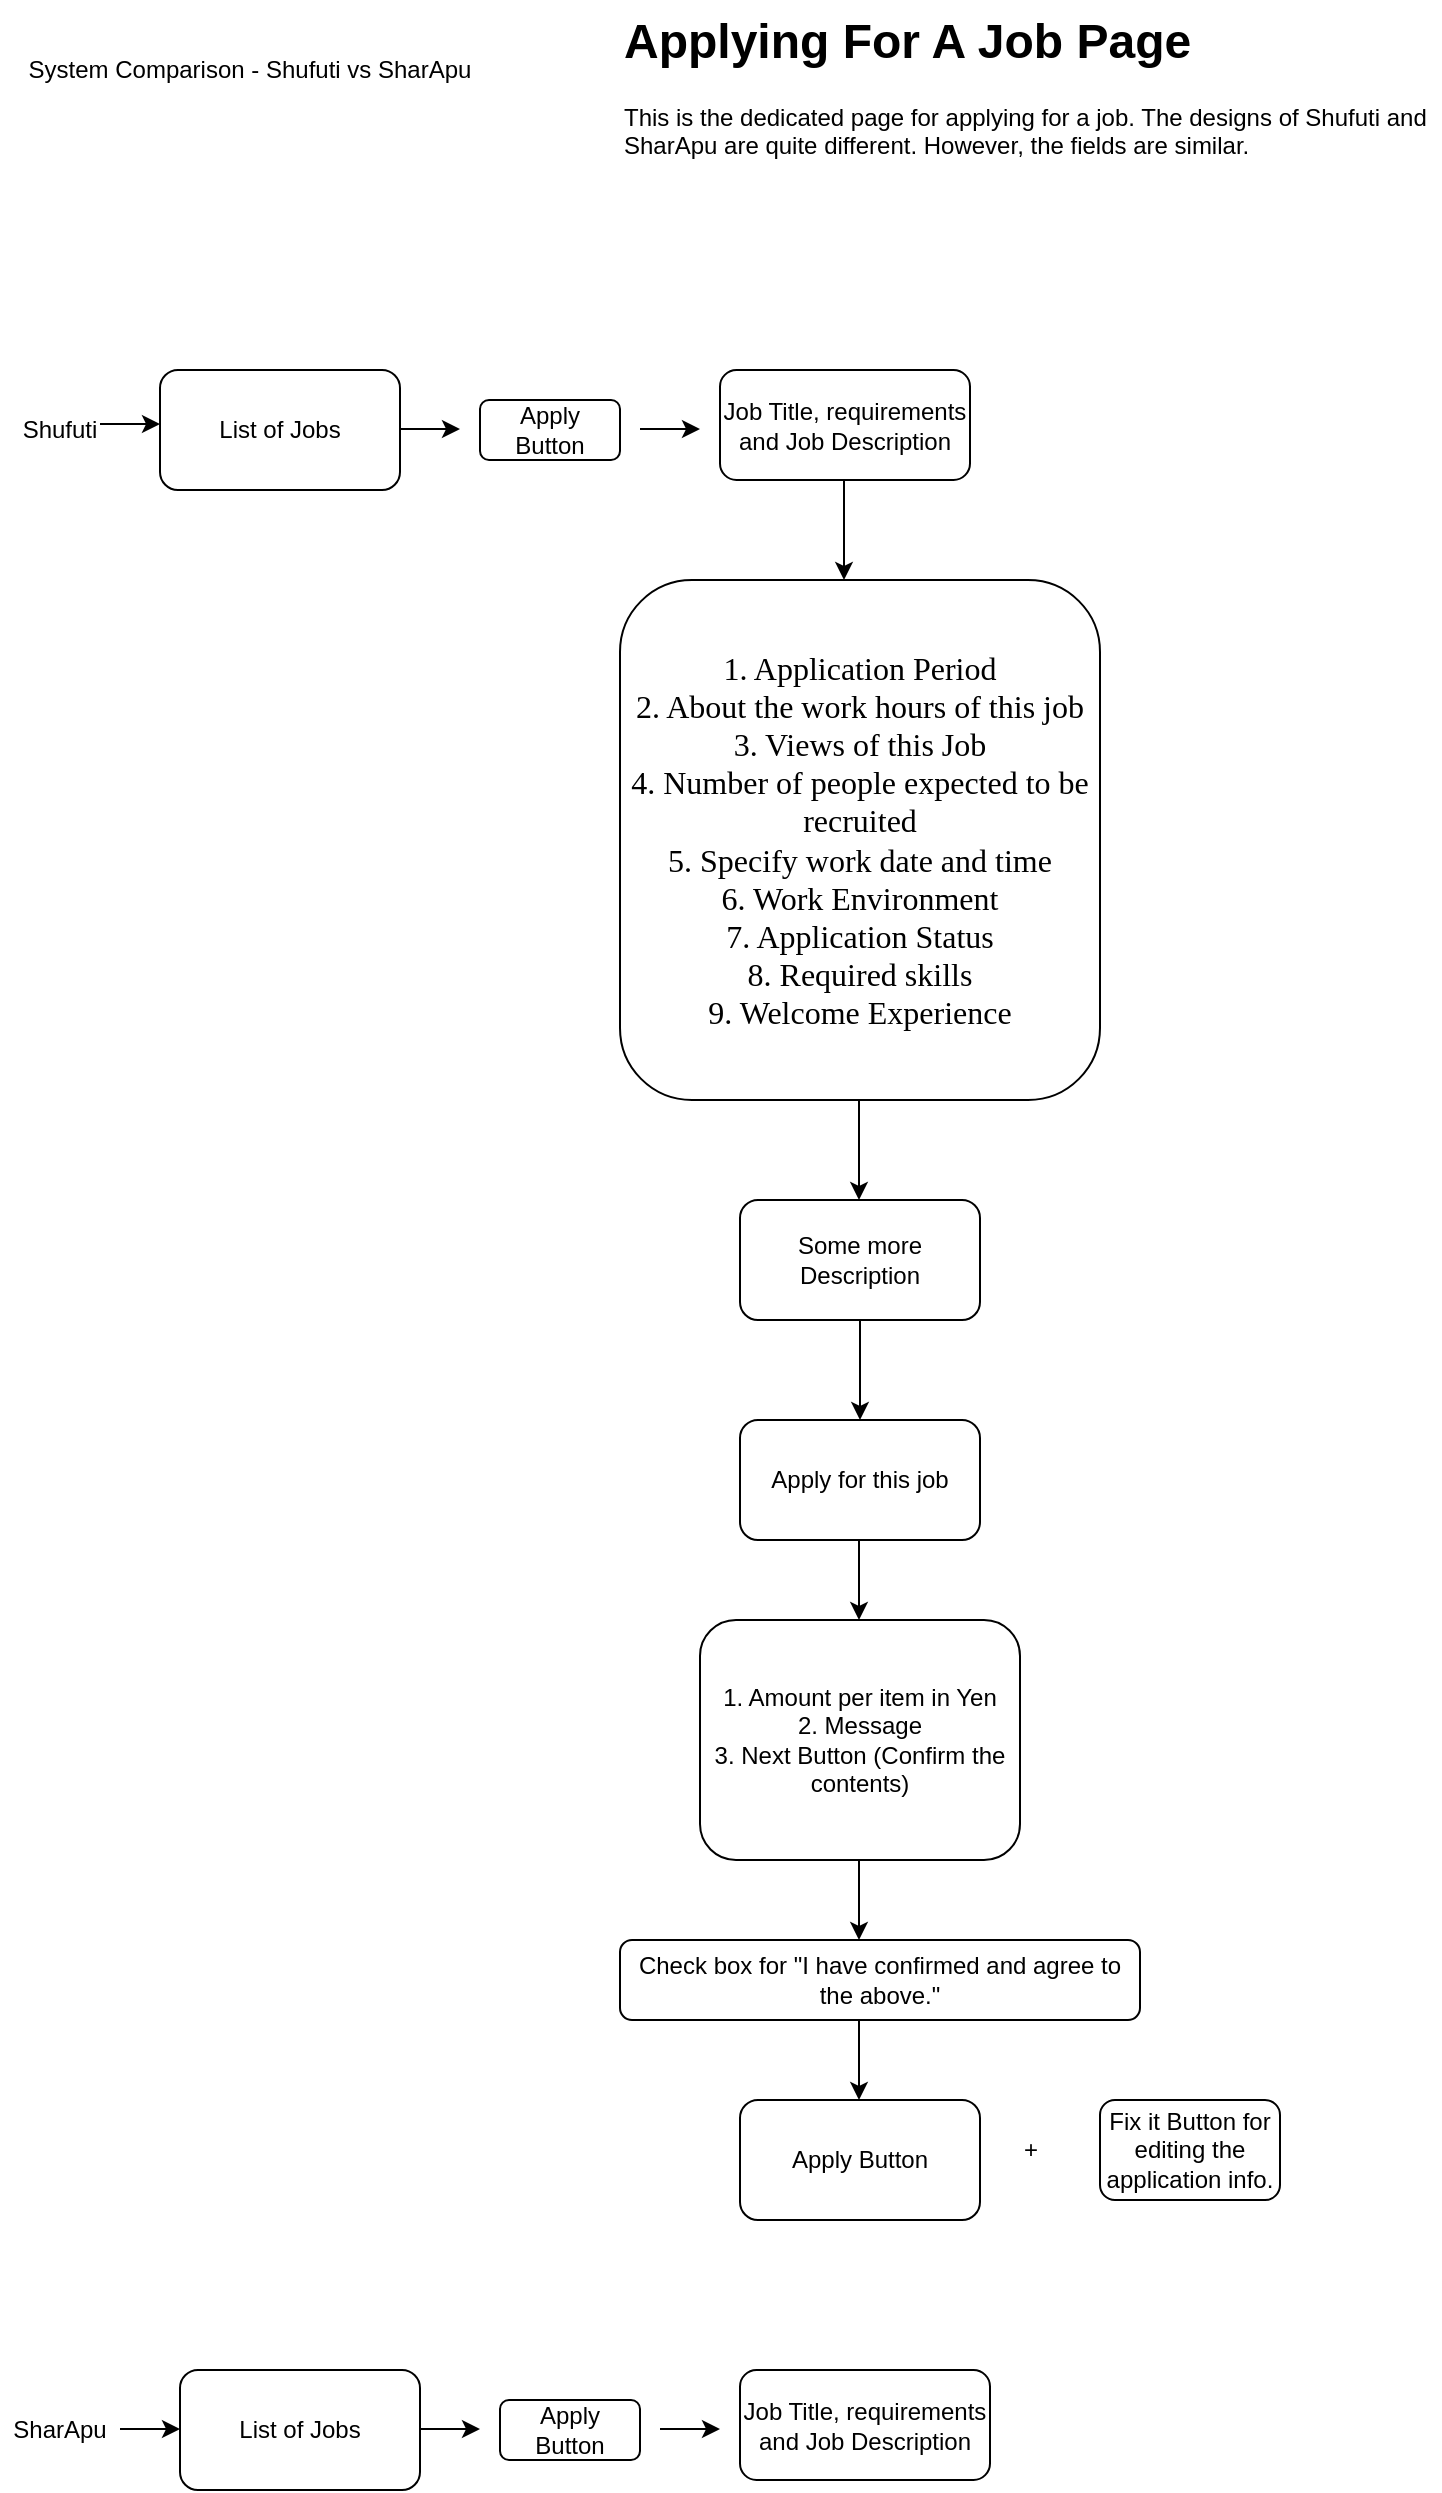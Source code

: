 <mxfile version="26.2.14">
  <diagram name="Page-1" id="N_bDfmvDDaP694r_ya1N">
    <mxGraphModel dx="872" dy="473" grid="1" gridSize="10" guides="1" tooltips="1" connect="1" arrows="1" fold="1" page="1" pageScale="1" pageWidth="850" pageHeight="1100" math="0" shadow="0">
      <root>
        <mxCell id="0" />
        <mxCell id="1" parent="0" />
        <mxCell id="AzqbW0Qeyta-qpVPFegX-1" value="System Comparison - Shufuti vs SharApu" style="text;html=1;align=center;verticalAlign=middle;whiteSpace=wrap;rounded=0;" parent="1" vertex="1">
          <mxGeometry x="60" y="30" width="250" height="50" as="geometry" />
        </mxCell>
        <mxCell id="AzqbW0Qeyta-qpVPFegX-3" value="&lt;h1 style=&quot;margin-top: 0px;&quot;&gt;Applying For A Job Page&lt;/h1&gt;&lt;p&gt;This is the dedicated page for applying for a job. The designs of Shufuti and SharApu are quite different. However, the fields are similar.&lt;/p&gt;" style="text;html=1;whiteSpace=wrap;overflow=hidden;rounded=0;" parent="1" vertex="1">
          <mxGeometry x="370" y="20" width="410" height="120" as="geometry" />
        </mxCell>
        <mxCell id="0-7v_5kUD4jxx0amRcqz-1" value="Shufuti" style="text;html=1;align=center;verticalAlign=middle;whiteSpace=wrap;rounded=0;" vertex="1" parent="1">
          <mxGeometry x="60" y="220" width="60" height="30" as="geometry" />
        </mxCell>
        <mxCell id="0-7v_5kUD4jxx0amRcqz-6" value="List of Jobs" style="rounded=1;whiteSpace=wrap;html=1;" vertex="1" parent="1">
          <mxGeometry x="140" y="205" width="120" height="60" as="geometry" />
        </mxCell>
        <mxCell id="0-7v_5kUD4jxx0amRcqz-7" value="Apply Button" style="rounded=1;whiteSpace=wrap;html=1;" vertex="1" parent="1">
          <mxGeometry x="300" y="220" width="70" height="30" as="geometry" />
        </mxCell>
        <mxCell id="0-7v_5kUD4jxx0amRcqz-8" value="Job Title, requirements and Job Description" style="rounded=1;whiteSpace=wrap;html=1;" vertex="1" parent="1">
          <mxGeometry x="420" y="205" width="125" height="55" as="geometry" />
        </mxCell>
        <mxCell id="0-7v_5kUD4jxx0amRcqz-9" value="" style="endArrow=classic;html=1;rounded=0;" edge="1" parent="1">
          <mxGeometry width="50" height="50" relative="1" as="geometry">
            <mxPoint x="380" y="234.5" as="sourcePoint" />
            <mxPoint x="410" y="234.5" as="targetPoint" />
          </mxGeometry>
        </mxCell>
        <mxCell id="0-7v_5kUD4jxx0amRcqz-10" value="" style="endArrow=classic;html=1;rounded=0;" edge="1" parent="1">
          <mxGeometry width="50" height="50" relative="1" as="geometry">
            <mxPoint x="110" y="232" as="sourcePoint" />
            <mxPoint x="140" y="232" as="targetPoint" />
          </mxGeometry>
        </mxCell>
        <mxCell id="0-7v_5kUD4jxx0amRcqz-11" value="" style="endArrow=classic;html=1;rounded=0;" edge="1" parent="1">
          <mxGeometry width="50" height="50" relative="1" as="geometry">
            <mxPoint x="260" y="234.5" as="sourcePoint" />
            <mxPoint x="290" y="234.5" as="targetPoint" />
          </mxGeometry>
        </mxCell>
        <mxCell id="0-7v_5kUD4jxx0amRcqz-12" value="" style="endArrow=classic;html=1;rounded=0;" edge="1" parent="1">
          <mxGeometry width="50" height="50" relative="1" as="geometry">
            <mxPoint x="482" y="260" as="sourcePoint" />
            <mxPoint x="482" y="310" as="targetPoint" />
          </mxGeometry>
        </mxCell>
        <mxCell id="0-7v_5kUD4jxx0amRcqz-13" value="&lt;font size=&quot;3&quot; face=&quot;Georgia&quot;&gt;1. Application Period&lt;/font&gt;&lt;div&gt;&lt;font size=&quot;3&quot; face=&quot;Georgia&quot;&gt;2. About the work hours of this job&lt;/font&gt;&lt;/div&gt;&lt;div&gt;&lt;font size=&quot;3&quot; face=&quot;Georgia&quot;&gt;3. Views of this Job&lt;/font&gt;&lt;/div&gt;&lt;div&gt;&lt;font size=&quot;3&quot; face=&quot;Georgia&quot;&gt;4. Number of people expected to be recruited&lt;/font&gt;&lt;/div&gt;&lt;div&gt;&lt;font size=&quot;3&quot; face=&quot;Georgia&quot;&gt;5. Specify work date and time&lt;/font&gt;&lt;/div&gt;&lt;div&gt;&lt;font size=&quot;3&quot; face=&quot;Georgia&quot;&gt;6. Work Environment&lt;/font&gt;&lt;/div&gt;&lt;div&gt;&lt;font size=&quot;3&quot; face=&quot;Georgia&quot;&gt;7. Application Status&lt;/font&gt;&lt;/div&gt;&lt;div&gt;&lt;font size=&quot;3&quot; face=&quot;Georgia&quot;&gt;8. Required skills&lt;/font&gt;&lt;/div&gt;&lt;div&gt;&lt;font size=&quot;3&quot; face=&quot;Georgia&quot;&gt;9. Welcome Experience&lt;/font&gt;&lt;/div&gt;" style="rounded=1;whiteSpace=wrap;html=1;" vertex="1" parent="1">
          <mxGeometry x="370" y="310" width="240" height="260" as="geometry" />
        </mxCell>
        <mxCell id="0-7v_5kUD4jxx0amRcqz-14" value="" style="endArrow=classic;html=1;rounded=0;" edge="1" parent="1">
          <mxGeometry width="50" height="50" relative="1" as="geometry">
            <mxPoint x="489.5" y="570" as="sourcePoint" />
            <mxPoint x="489.5" y="620" as="targetPoint" />
          </mxGeometry>
        </mxCell>
        <mxCell id="0-7v_5kUD4jxx0amRcqz-15" value="Some more Description" style="rounded=1;whiteSpace=wrap;html=1;" vertex="1" parent="1">
          <mxGeometry x="430" y="620" width="120" height="60" as="geometry" />
        </mxCell>
        <mxCell id="0-7v_5kUD4jxx0amRcqz-16" value="" style="endArrow=classic;html=1;rounded=0;" edge="1" parent="1" source="0-7v_5kUD4jxx0amRcqz-15">
          <mxGeometry width="50" height="50" relative="1" as="geometry">
            <mxPoint x="490" y="770" as="sourcePoint" />
            <mxPoint x="490" y="730" as="targetPoint" />
          </mxGeometry>
        </mxCell>
        <mxCell id="0-7v_5kUD4jxx0amRcqz-17" value="Apply for this job" style="rounded=1;whiteSpace=wrap;html=1;" vertex="1" parent="1">
          <mxGeometry x="430" y="730" width="120" height="60" as="geometry" />
        </mxCell>
        <mxCell id="0-7v_5kUD4jxx0amRcqz-18" value="1. Amount per item in Yen&lt;div&gt;2. Message&lt;/div&gt;&lt;div&gt;3. Next Button (Confirm the contents)&lt;/div&gt;" style="rounded=1;whiteSpace=wrap;html=1;" vertex="1" parent="1">
          <mxGeometry x="410" y="830" width="160" height="120" as="geometry" />
        </mxCell>
        <mxCell id="0-7v_5kUD4jxx0amRcqz-19" value="" style="endArrow=classic;html=1;rounded=0;" edge="1" parent="1">
          <mxGeometry width="50" height="50" relative="1" as="geometry">
            <mxPoint x="489.5" y="790" as="sourcePoint" />
            <mxPoint x="489.5" y="830" as="targetPoint" />
          </mxGeometry>
        </mxCell>
        <mxCell id="0-7v_5kUD4jxx0amRcqz-20" value="" style="endArrow=classic;html=1;rounded=0;" edge="1" parent="1">
          <mxGeometry width="50" height="50" relative="1" as="geometry">
            <mxPoint x="489.5" y="950" as="sourcePoint" />
            <mxPoint x="489.5" y="990" as="targetPoint" />
          </mxGeometry>
        </mxCell>
        <mxCell id="0-7v_5kUD4jxx0amRcqz-21" value="Check box for &quot;I have confirmed and agree to the above.&quot;" style="rounded=1;whiteSpace=wrap;html=1;" vertex="1" parent="1">
          <mxGeometry x="370" y="990" width="260" height="40" as="geometry" />
        </mxCell>
        <mxCell id="0-7v_5kUD4jxx0amRcqz-22" value="" style="endArrow=classic;html=1;rounded=0;" edge="1" parent="1">
          <mxGeometry width="50" height="50" relative="1" as="geometry">
            <mxPoint x="489.5" y="1030" as="sourcePoint" />
            <mxPoint x="489.5" y="1070" as="targetPoint" />
          </mxGeometry>
        </mxCell>
        <mxCell id="0-7v_5kUD4jxx0amRcqz-23" value="Apply Button" style="rounded=1;whiteSpace=wrap;html=1;" vertex="1" parent="1">
          <mxGeometry x="430" y="1070" width="120" height="60" as="geometry" />
        </mxCell>
        <mxCell id="0-7v_5kUD4jxx0amRcqz-24" value="+" style="text;html=1;align=center;verticalAlign=middle;resizable=0;points=[];autosize=1;strokeColor=none;fillColor=none;" vertex="1" parent="1">
          <mxGeometry x="560" y="1080" width="30" height="30" as="geometry" />
        </mxCell>
        <mxCell id="0-7v_5kUD4jxx0amRcqz-25" value="Fix it Button for editing the application info." style="rounded=1;whiteSpace=wrap;html=1;" vertex="1" parent="1">
          <mxGeometry x="610" y="1070" width="90" height="50" as="geometry" />
        </mxCell>
        <mxCell id="0-7v_5kUD4jxx0amRcqz-29" value="SharApu" style="text;html=1;align=center;verticalAlign=middle;whiteSpace=wrap;rounded=0;" vertex="1" parent="1">
          <mxGeometry x="60" y="1220" width="60" height="30" as="geometry" />
        </mxCell>
        <mxCell id="0-7v_5kUD4jxx0amRcqz-30" value="List of Jobs" style="rounded=1;whiteSpace=wrap;html=1;" vertex="1" parent="1">
          <mxGeometry x="150" y="1205" width="120" height="60" as="geometry" />
        </mxCell>
        <mxCell id="0-7v_5kUD4jxx0amRcqz-31" value="Apply Button" style="rounded=1;whiteSpace=wrap;html=1;" vertex="1" parent="1">
          <mxGeometry x="310" y="1220" width="70" height="30" as="geometry" />
        </mxCell>
        <mxCell id="0-7v_5kUD4jxx0amRcqz-32" value="Job Title, requirements and Job Description" style="rounded=1;whiteSpace=wrap;html=1;" vertex="1" parent="1">
          <mxGeometry x="430" y="1205" width="125" height="55" as="geometry" />
        </mxCell>
        <mxCell id="0-7v_5kUD4jxx0amRcqz-33" value="" style="endArrow=classic;html=1;rounded=0;" edge="1" parent="1">
          <mxGeometry width="50" height="50" relative="1" as="geometry">
            <mxPoint x="390" y="1234.5" as="sourcePoint" />
            <mxPoint x="420" y="1234.5" as="targetPoint" />
          </mxGeometry>
        </mxCell>
        <mxCell id="0-7v_5kUD4jxx0amRcqz-34" value="" style="endArrow=classic;html=1;rounded=0;" edge="1" parent="1">
          <mxGeometry width="50" height="50" relative="1" as="geometry">
            <mxPoint x="270" y="1234.5" as="sourcePoint" />
            <mxPoint x="300" y="1234.5" as="targetPoint" />
          </mxGeometry>
        </mxCell>
        <mxCell id="0-7v_5kUD4jxx0amRcqz-37" value="" style="endArrow=classic;html=1;rounded=0;" edge="1" parent="1">
          <mxGeometry width="50" height="50" relative="1" as="geometry">
            <mxPoint x="120" y="1234.5" as="sourcePoint" />
            <mxPoint x="150" y="1234.5" as="targetPoint" />
          </mxGeometry>
        </mxCell>
      </root>
    </mxGraphModel>
  </diagram>
</mxfile>
